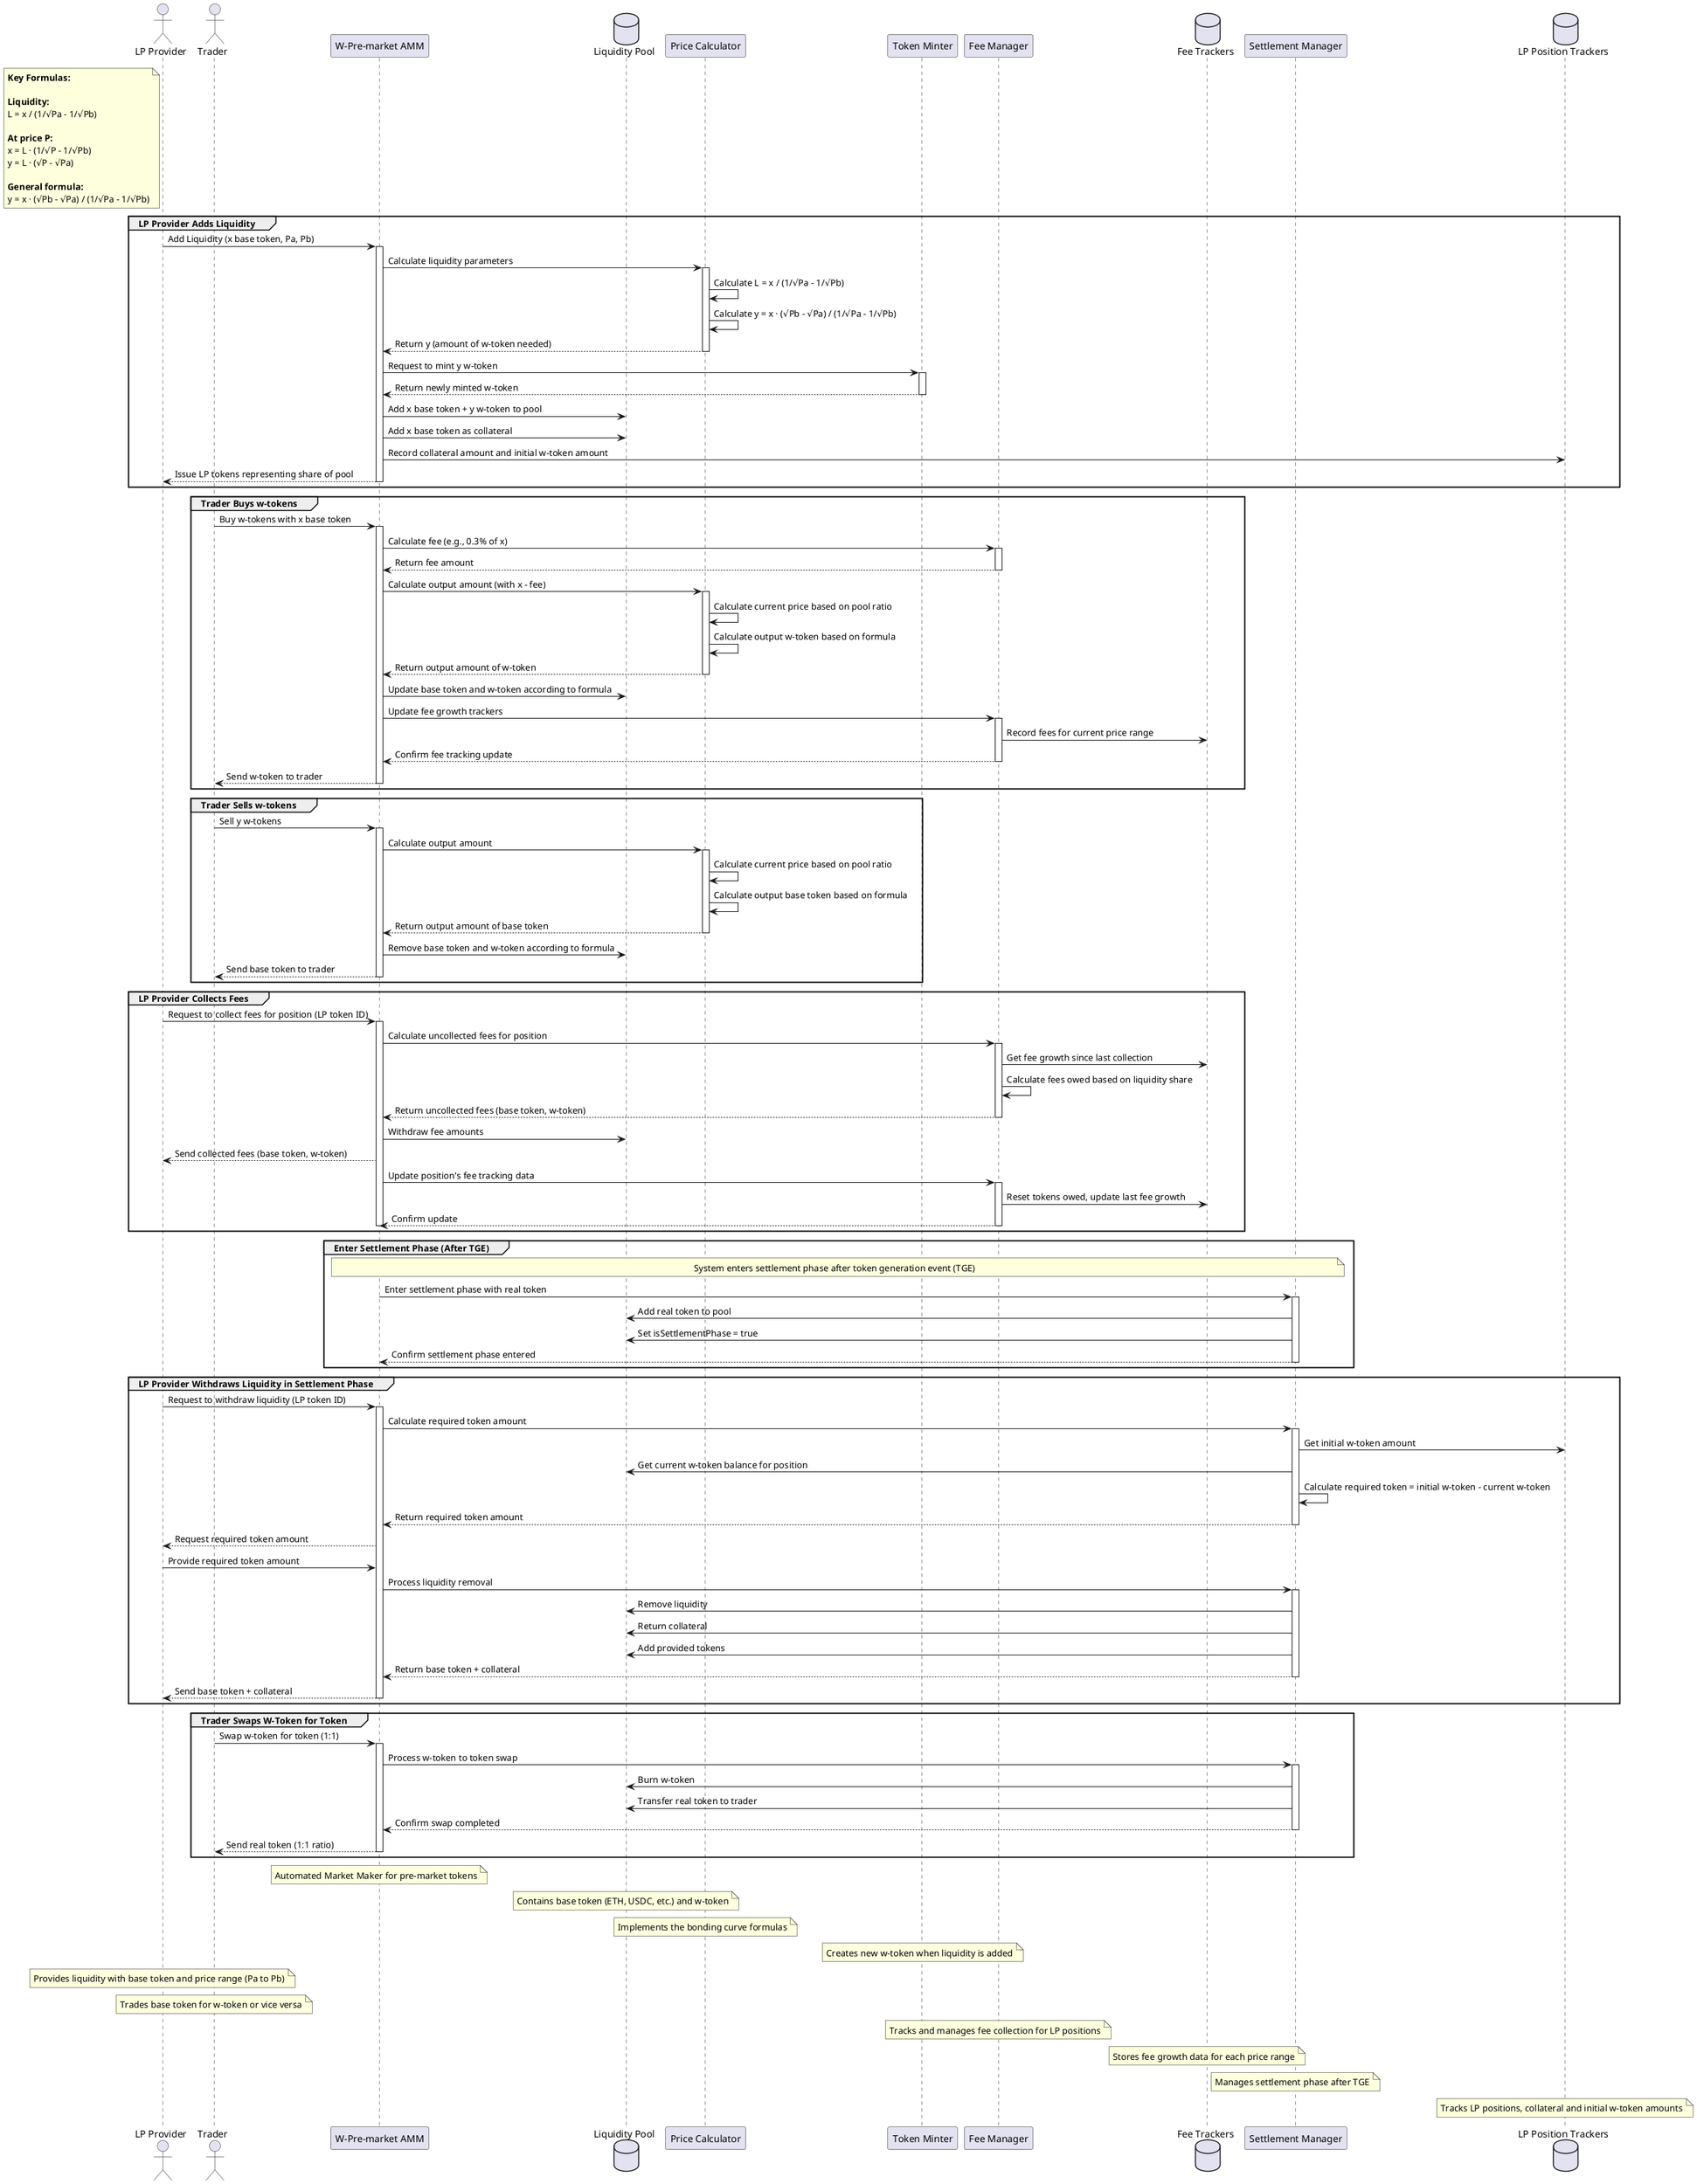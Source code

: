 @startuml W-Pre-market AMM System

' Define participants
actor "LP Provider" as LPProvider
actor "Trader" as Trader
participant "W-Pre-market AMM" as AMM
database "Liquidity Pool" as Pool
participant "Price Calculator" as Calculator
participant "Token Minter" as Minter
participant "Fee Manager" as FeeManager
database "Fee Trackers" as FeeTrackers
participant "Settlement Manager" as Settlement
database "LP Position Trackers" as LPTrackers

' Style
skinparam sequence {
    ParticipantBackgroundColor LightBlue
    ActorBackgroundColor LightGreen
    DatabaseBackgroundColor LightPink
    LifeLineColor Gray
    BorderColor Black
}

' Define mathematical formulas as notes
note left of LPProvider
  <b>Key Formulas:</b>
  
  <b>Liquidity:</b>
  L = x / (1/√Pa - 1/√Pb)
  
  <b>At price P:</b>
  x = L · (1/√P - 1/√Pb)
  y = L · (√P - √Pa)
  
  <b>General formula:</b>
  y = x · (√Pb - √Pa) / (1/√Pa - 1/√Pb)
end note

' LP Provider Flow
group LP Provider Adds Liquidity
    LPProvider -> AMM: Add Liquidity (x base token, Pa, Pb)
    activate AMM
    
    AMM -> Calculator: Calculate liquidity parameters
    activate Calculator
    
    Calculator -> Calculator: Calculate L = x / (1/√Pa - 1/√Pb)
    Calculator -> Calculator: Calculate y = x · (√Pb - √Pa) / (1/√Pa - 1/√Pb)
    Calculator --> AMM: Return y (amount of w-token needed)
    deactivate Calculator
    
    AMM -> Minter: Request to mint y w-token
    activate Minter
    Minter --> AMM: Return newly minted w-token
    deactivate Minter
    
    AMM -> Pool: Add x base token + y w-token to pool
    AMM -> Pool: Add x base token as collateral
    AMM -> LPTrackers: Record collateral amount and initial w-token amount
    AMM --> LPProvider: Issue LP tokens representing share of pool
    
    deactivate AMM
end

' Trader Flow - Buy w-tokens
group Trader Buys w-tokens
    Trader -> AMM: Buy w-tokens with x base token
    activate AMM
    
    AMM -> FeeManager: Calculate fee (e.g., 0.3% of x)
    activate FeeManager
    FeeManager --> AMM: Return fee amount
    deactivate FeeManager
    
    AMM -> Calculator: Calculate output amount (with x - fee)
    activate Calculator
    
    Calculator -> Calculator: Calculate current price based on pool ratio
    Calculator -> Calculator: Calculate output w-token based on formula
    Calculator --> AMM: Return output amount of w-token
    deactivate Calculator
    
    AMM -> Pool: Update base token and w-token according to formula
    
    AMM -> FeeManager: Update fee growth trackers
    activate FeeManager
    FeeManager -> FeeTrackers: Record fees for current price range
    FeeManager --> AMM: Confirm fee tracking update
    deactivate FeeManager
    
    AMM --> Trader: Send w-token to trader
    
    deactivate AMM
end

' Trader Flow - Sell w-tokens
group Trader Sells w-tokens
    Trader -> AMM: Sell y w-tokens
    activate AMM
    
    AMM -> Calculator: Calculate output amount
    activate Calculator
    
    Calculator -> Calculator: Calculate current price based on pool ratio
    Calculator -> Calculator: Calculate output base token based on formula
    Calculator --> AMM: Return output amount of base token
    deactivate Calculator
    
    AMM -> Pool: Remove base token and w-token according to formula
    AMM --> Trader: Send base token to trader
    
    deactivate AMM
end

' Add a new flow for fee collection
group LP Provider Collects Fees
    LPProvider -> AMM: Request to collect fees for position (LP token ID)
    activate AMM
    
    AMM -> FeeManager: Calculate uncollected fees for position
    activate FeeManager
    
    FeeManager -> FeeTrackers: Get fee growth since last collection
    FeeManager -> FeeManager: Calculate fees owed based on liquidity share
    FeeManager --> AMM: Return uncollected fees (base token, w-token)
    deactivate FeeManager
    
    AMM -> Pool: Withdraw fee amounts
    AMM --> LPProvider: Send collected fees (base token, w-token)
    
    AMM -> FeeManager: Update position's fee tracking data
    activate FeeManager
    FeeManager -> FeeTrackers: Reset tokens owed, update last fee growth
    FeeManager --> AMM: Confirm update
    deactivate FeeManager
    
    deactivate AMM
end

' Add a new flow for settlement phase
group Enter Settlement Phase (After TGE)
    note over AMM, Settlement: System enters settlement phase after token generation event (TGE)
    
    AMM -> Settlement: Enter settlement phase with real token
    activate Settlement
    Settlement -> Pool: Add real token to pool
    Settlement -> Pool: Set isSettlementPhase = true
    Settlement --> AMM: Confirm settlement phase entered
    deactivate Settlement
end

' Add a new flow for LP Provider withdrawal in settlement phase
group LP Provider Withdraws Liquidity in Settlement Phase
    LPProvider -> AMM: Request to withdraw liquidity (LP token ID)
    activate AMM
    
    AMM -> Settlement: Calculate required token amount
    activate Settlement
    Settlement -> LPTrackers: Get initial w-token amount
    Settlement -> Pool: Get current w-token balance for position
    Settlement -> Settlement: Calculate required token = initial w-token - current w-token
    Settlement --> AMM: Return required token amount
    deactivate Settlement
    
    AMM --> LPProvider: Request required token amount
    LPProvider -> AMM: Provide required token amount
    
    AMM -> Settlement: Process liquidity removal
    activate Settlement
    Settlement -> Pool: Remove liquidity
    Settlement -> Pool: Return collateral
    Settlement -> Pool: Add provided tokens
    Settlement --> AMM: Return base token + collateral
    deactivate Settlement
    
    AMM --> LPProvider: Send base token + collateral
    
    deactivate AMM
end

' Add a new flow for Trader swapping w-token for real token
group Trader Swaps W-Token for Token
    Trader -> AMM: Swap w-token for token (1:1)
    activate AMM
    
    AMM -> Settlement: Process w-token to token swap
    activate Settlement
    Settlement -> Pool: Burn w-token
    Settlement -> Pool: Transfer real token to trader
    Settlement --> AMM: Confirm swap completed
    deactivate Settlement
    
    AMM --> Trader: Send real token (1:1 ratio)
    
    deactivate AMM
end

' Add notes
note over AMM: Automated Market Maker for pre-market tokens
note over Pool: Contains base token (ETH, USDC, etc.) and w-token
note over Calculator: Implements the bonding curve formulas
note over Minter: Creates new w-token when liquidity is added
note over LPProvider: Provides liquidity with base token and price range (Pa to Pb)
note over Trader: Trades base token for w-token or vice versa
note over FeeManager: Tracks and manages fee collection for LP positions
note over FeeTrackers: Stores fee growth data for each price range
note over Settlement: Manages settlement phase after TGE
note over LPTrackers: Tracks LP positions, collateral and initial w-token amounts

@enduml 